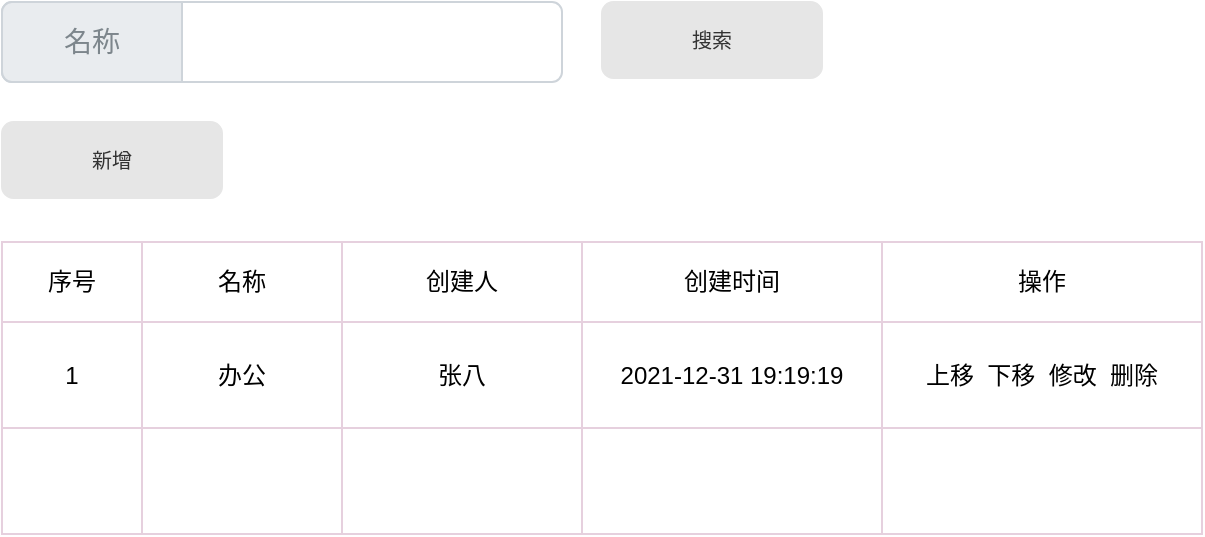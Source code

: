<mxfile version="16.1.0" type="github">
  <diagram id="7vXB9TgOSj29Q9VEpIP5" name="第 1 页">
    <mxGraphModel dx="1038" dy="491" grid="1" gridSize="10" guides="1" tooltips="1" connect="1" arrows="1" fold="1" page="1" pageScale="1" pageWidth="827" pageHeight="1169" math="0" shadow="0">
      <root>
        <mxCell id="0" />
        <mxCell id="1" parent="0" />
        <mxCell id="qpqhB_uLlABD5rDr3i2A-1" value="" style="shape=table;html=1;whiteSpace=wrap;startSize=0;container=1;collapsible=0;childLayout=tableLayout;strokeColor=#E6D0DE;fontColor=#CDA2BE;" vertex="1" parent="1">
          <mxGeometry x="100" y="290" width="600" height="146" as="geometry" />
        </mxCell>
        <mxCell id="qpqhB_uLlABD5rDr3i2A-6" value="" style="shape=partialRectangle;html=1;whiteSpace=wrap;collapsible=0;dropTarget=0;pointerEvents=0;fillColor=none;top=0;left=0;bottom=0;right=0;points=[[0,0.5],[1,0.5]];portConstraint=eastwest;" vertex="1" parent="qpqhB_uLlABD5rDr3i2A-1">
          <mxGeometry width="600" height="40" as="geometry" />
        </mxCell>
        <mxCell id="qpqhB_uLlABD5rDr3i2A-7" value="序号" style="shape=partialRectangle;html=1;whiteSpace=wrap;connectable=0;fillColor=none;top=0;left=0;bottom=0;right=0;overflow=hidden;pointerEvents=1;fontColor=#000000;" vertex="1" parent="qpqhB_uLlABD5rDr3i2A-6">
          <mxGeometry width="70" height="40" as="geometry">
            <mxRectangle width="70" height="40" as="alternateBounds" />
          </mxGeometry>
        </mxCell>
        <mxCell id="qpqhB_uLlABD5rDr3i2A-8" value="名称" style="shape=partialRectangle;html=1;whiteSpace=wrap;connectable=0;fillColor=none;top=0;left=0;bottom=0;right=0;overflow=hidden;pointerEvents=1;fontColor=#000000;" vertex="1" parent="qpqhB_uLlABD5rDr3i2A-6">
          <mxGeometry x="70" width="100" height="40" as="geometry">
            <mxRectangle width="100" height="40" as="alternateBounds" />
          </mxGeometry>
        </mxCell>
        <mxCell id="qpqhB_uLlABD5rDr3i2A-9" value="创建人" style="shape=partialRectangle;html=1;whiteSpace=wrap;connectable=0;fillColor=none;top=0;left=0;bottom=0;right=0;overflow=hidden;pointerEvents=1;" vertex="1" parent="qpqhB_uLlABD5rDr3i2A-6">
          <mxGeometry x="170" width="120" height="40" as="geometry">
            <mxRectangle width="120" height="40" as="alternateBounds" />
          </mxGeometry>
        </mxCell>
        <mxCell id="qpqhB_uLlABD5rDr3i2A-26" value="创建时间" style="shape=partialRectangle;html=1;whiteSpace=wrap;connectable=0;fillColor=none;top=0;left=0;bottom=0;right=0;overflow=hidden;pointerEvents=1;" vertex="1" parent="qpqhB_uLlABD5rDr3i2A-6">
          <mxGeometry x="290" width="150" height="40" as="geometry">
            <mxRectangle width="150" height="40" as="alternateBounds" />
          </mxGeometry>
        </mxCell>
        <mxCell id="qpqhB_uLlABD5rDr3i2A-35" value="操作" style="shape=partialRectangle;html=1;whiteSpace=wrap;connectable=0;fillColor=none;top=0;left=0;bottom=0;right=0;overflow=hidden;pointerEvents=1;" vertex="1" parent="qpqhB_uLlABD5rDr3i2A-6">
          <mxGeometry x="440" width="160" height="40" as="geometry">
            <mxRectangle width="160" height="40" as="alternateBounds" />
          </mxGeometry>
        </mxCell>
        <mxCell id="qpqhB_uLlABD5rDr3i2A-10" value="" style="shape=partialRectangle;html=1;whiteSpace=wrap;collapsible=0;dropTarget=0;pointerEvents=0;fillColor=none;top=0;left=0;bottom=0;right=0;points=[[0,0.5],[1,0.5]];portConstraint=eastwest;" vertex="1" parent="qpqhB_uLlABD5rDr3i2A-1">
          <mxGeometry y="40" width="600" height="53" as="geometry" />
        </mxCell>
        <mxCell id="qpqhB_uLlABD5rDr3i2A-11" value="1" style="shape=partialRectangle;html=1;whiteSpace=wrap;connectable=0;fillColor=none;top=0;left=0;bottom=0;right=0;overflow=hidden;pointerEvents=1;" vertex="1" parent="qpqhB_uLlABD5rDr3i2A-10">
          <mxGeometry width="70" height="53" as="geometry">
            <mxRectangle width="70" height="53" as="alternateBounds" />
          </mxGeometry>
        </mxCell>
        <mxCell id="qpqhB_uLlABD5rDr3i2A-12" value="办公" style="shape=partialRectangle;html=1;whiteSpace=wrap;connectable=0;fillColor=none;top=0;left=0;bottom=0;right=0;overflow=hidden;pointerEvents=1;" vertex="1" parent="qpqhB_uLlABD5rDr3i2A-10">
          <mxGeometry x="70" width="100" height="53" as="geometry">
            <mxRectangle width="100" height="53" as="alternateBounds" />
          </mxGeometry>
        </mxCell>
        <mxCell id="qpqhB_uLlABD5rDr3i2A-13" value="张八" style="shape=partialRectangle;html=1;whiteSpace=wrap;connectable=0;fillColor=none;top=0;left=0;bottom=0;right=0;overflow=hidden;pointerEvents=1;" vertex="1" parent="qpqhB_uLlABD5rDr3i2A-10">
          <mxGeometry x="170" width="120" height="53" as="geometry">
            <mxRectangle width="120" height="53" as="alternateBounds" />
          </mxGeometry>
        </mxCell>
        <mxCell id="qpqhB_uLlABD5rDr3i2A-27" value="2021-12-31 19:19:19" style="shape=partialRectangle;html=1;whiteSpace=wrap;connectable=0;fillColor=none;top=0;left=0;bottom=0;right=0;overflow=hidden;pointerEvents=1;" vertex="1" parent="qpqhB_uLlABD5rDr3i2A-10">
          <mxGeometry x="290" width="150" height="53" as="geometry">
            <mxRectangle width="150" height="53" as="alternateBounds" />
          </mxGeometry>
        </mxCell>
        <mxCell id="qpqhB_uLlABD5rDr3i2A-36" value="上移&amp;nbsp; 下移&amp;nbsp; 修改&amp;nbsp; 删除" style="shape=partialRectangle;html=1;whiteSpace=wrap;connectable=0;fillColor=none;top=0;left=0;bottom=0;right=0;overflow=hidden;pointerEvents=1;" vertex="1" parent="qpqhB_uLlABD5rDr3i2A-10">
          <mxGeometry x="440" width="160" height="53" as="geometry">
            <mxRectangle width="160" height="53" as="alternateBounds" />
          </mxGeometry>
        </mxCell>
        <mxCell id="qpqhB_uLlABD5rDr3i2A-2" value="" style="shape=partialRectangle;html=1;whiteSpace=wrap;collapsible=0;dropTarget=0;pointerEvents=0;fillColor=none;top=0;left=0;bottom=0;right=0;points=[[0,0.5],[1,0.5]];portConstraint=eastwest;fontColor=#E6D0DE;strokeColor=#E6D0DE;" vertex="1" parent="qpqhB_uLlABD5rDr3i2A-1">
          <mxGeometry y="93" width="600" height="53" as="geometry" />
        </mxCell>
        <mxCell id="qpqhB_uLlABD5rDr3i2A-3" value="" style="shape=partialRectangle;html=1;whiteSpace=wrap;connectable=0;fillColor=none;top=0;left=0;bottom=0;right=0;overflow=hidden;pointerEvents=1;" vertex="1" parent="qpqhB_uLlABD5rDr3i2A-2">
          <mxGeometry width="70" height="53" as="geometry">
            <mxRectangle width="70" height="53" as="alternateBounds" />
          </mxGeometry>
        </mxCell>
        <mxCell id="qpqhB_uLlABD5rDr3i2A-4" value="" style="shape=partialRectangle;html=1;whiteSpace=wrap;connectable=0;fillColor=none;top=0;left=0;bottom=0;right=0;overflow=hidden;pointerEvents=1;" vertex="1" parent="qpqhB_uLlABD5rDr3i2A-2">
          <mxGeometry x="70" width="100" height="53" as="geometry">
            <mxRectangle width="100" height="53" as="alternateBounds" />
          </mxGeometry>
        </mxCell>
        <mxCell id="qpqhB_uLlABD5rDr3i2A-5" value="" style="shape=partialRectangle;html=1;whiteSpace=wrap;connectable=0;fillColor=none;top=0;left=0;bottom=0;right=0;overflow=hidden;pointerEvents=1;" vertex="1" parent="qpqhB_uLlABD5rDr3i2A-2">
          <mxGeometry x="170" width="120" height="53" as="geometry">
            <mxRectangle width="120" height="53" as="alternateBounds" />
          </mxGeometry>
        </mxCell>
        <mxCell id="qpqhB_uLlABD5rDr3i2A-28" style="shape=partialRectangle;html=1;whiteSpace=wrap;connectable=0;fillColor=none;top=0;left=0;bottom=0;right=0;overflow=hidden;pointerEvents=1;" vertex="1" parent="qpqhB_uLlABD5rDr3i2A-2">
          <mxGeometry x="290" width="150" height="53" as="geometry">
            <mxRectangle width="150" height="53" as="alternateBounds" />
          </mxGeometry>
        </mxCell>
        <mxCell id="qpqhB_uLlABD5rDr3i2A-37" style="shape=partialRectangle;html=1;whiteSpace=wrap;connectable=0;fillColor=none;top=0;left=0;bottom=0;right=0;overflow=hidden;pointerEvents=1;" vertex="1" parent="qpqhB_uLlABD5rDr3i2A-2">
          <mxGeometry x="440" width="160" height="53" as="geometry">
            <mxRectangle width="160" height="53" as="alternateBounds" />
          </mxGeometry>
        </mxCell>
        <mxCell id="qpqhB_uLlABD5rDr3i2A-48" value="" style="html=1;shadow=0;dashed=0;shape=mxgraph.bootstrap.rrect;rSize=5;strokeColor=#CED4DA;html=1;whiteSpace=wrap;fillColor=#FFFFFF;fontColor=#7D868C;align=left;spacing=15;spacingLeft=40;fontSize=14;" vertex="1" parent="1">
          <mxGeometry x="100" y="170" width="280" height="40" as="geometry" />
        </mxCell>
        <mxCell id="qpqhB_uLlABD5rDr3i2A-49" value="名称" style="html=1;shadow=0;dashed=0;shape=mxgraph.bootstrap.leftButton;strokeColor=inherit;gradientColor=inherit;fontColor=inherit;fillColor=#E9ECEF;rSize=5;perimeter=none;whiteSpace=wrap;resizeHeight=1;fontSize=14;" vertex="1" parent="qpqhB_uLlABD5rDr3i2A-48">
          <mxGeometry width="90" height="40" as="geometry" />
        </mxCell>
        <mxCell id="qpqhB_uLlABD5rDr3i2A-51" value="搜索" style="rounded=1;html=1;shadow=0;dashed=0;whiteSpace=wrap;fontSize=10;fillColor=#E6E6E6;align=center;strokeColor=#E6E6E6;fontColor=#333333;" vertex="1" parent="1">
          <mxGeometry x="400" y="170" width="110" height="38" as="geometry" />
        </mxCell>
        <mxCell id="qpqhB_uLlABD5rDr3i2A-52" value="新增" style="rounded=1;html=1;shadow=0;dashed=0;whiteSpace=wrap;fontSize=10;fillColor=#E6E6E6;align=center;strokeColor=#E6E6E6;fontColor=#333333;" vertex="1" parent="1">
          <mxGeometry x="100" y="230" width="110" height="38" as="geometry" />
        </mxCell>
      </root>
    </mxGraphModel>
  </diagram>
</mxfile>
